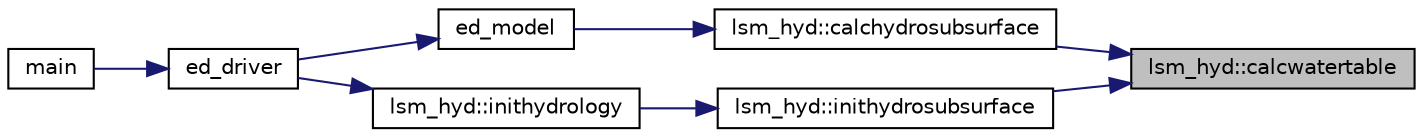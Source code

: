 digraph "lsm_hyd::calcwatertable"
{
 // LATEX_PDF_SIZE
  edge [fontname="Helvetica",fontsize="10",labelfontname="Helvetica",labelfontsize="10"];
  node [fontname="Helvetica",fontsize="10",shape=record];
  rankdir="RL";
  Node1 [label="lsm_hyd::calcwatertable",height=0.2,width=0.4,color="black", fillcolor="grey75", style="filled", fontcolor="black",tooltip=" "];
  Node1 -> Node2 [dir="back",color="midnightblue",fontsize="10",style="solid",fontname="Helvetica"];
  Node2 [label="lsm_hyd::calchydrosubsurface",height=0.2,width=0.4,color="black", fillcolor="white", style="filled",URL="$namespacelsm__hyd.html#a1dfcc31c2799730c07fbadc323177dbf",tooltip=" "];
  Node2 -> Node3 [dir="back",color="midnightblue",fontsize="10",style="solid",fontname="Helvetica"];
  Node3 [label="ed_model",height=0.2,width=0.4,color="black", fillcolor="white", style="filled",URL="$ed__model_8_f90.html#a9804b9ca3fcb1b4e17171d786d50c32c",tooltip="Begins, updates, and outputs results from ecosystem simulation."];
  Node3 -> Node4 [dir="back",color="midnightblue",fontsize="10",style="solid",fontname="Helvetica"];
  Node4 [label="ed_driver",height=0.2,width=0.4,color="black", fillcolor="white", style="filled",URL="$ed__driver_8_f90.html#a5706bd8bee60960fe8166de1870e47da",tooltip=" "];
  Node4 -> Node5 [dir="back",color="midnightblue",fontsize="10",style="solid",fontname="Helvetica"];
  Node5 [label="main",height=0.2,width=0.4,color="black", fillcolor="white", style="filled",URL="$edmain_8_f90.html#a8ec2266d83cd6c0b762cbcbc92c0af3d",tooltip=" "];
  Node1 -> Node6 [dir="back",color="midnightblue",fontsize="10",style="solid",fontname="Helvetica"];
  Node6 [label="lsm_hyd::inithydrosubsurface",height=0.2,width=0.4,color="black", fillcolor="white", style="filled",URL="$namespacelsm__hyd.html#a37d42ebd2e35ea0798e14d5acb0ef929",tooltip=" "];
  Node6 -> Node7 [dir="back",color="midnightblue",fontsize="10",style="solid",fontname="Helvetica"];
  Node7 [label="lsm_hyd::inithydrology",height=0.2,width=0.4,color="black", fillcolor="white", style="filled",URL="$namespacelsm__hyd.html#aa5e097e41aff3b616233f92a8c918375",tooltip=" "];
  Node7 -> Node4 [dir="back",color="midnightblue",fontsize="10",style="solid",fontname="Helvetica"];
}
